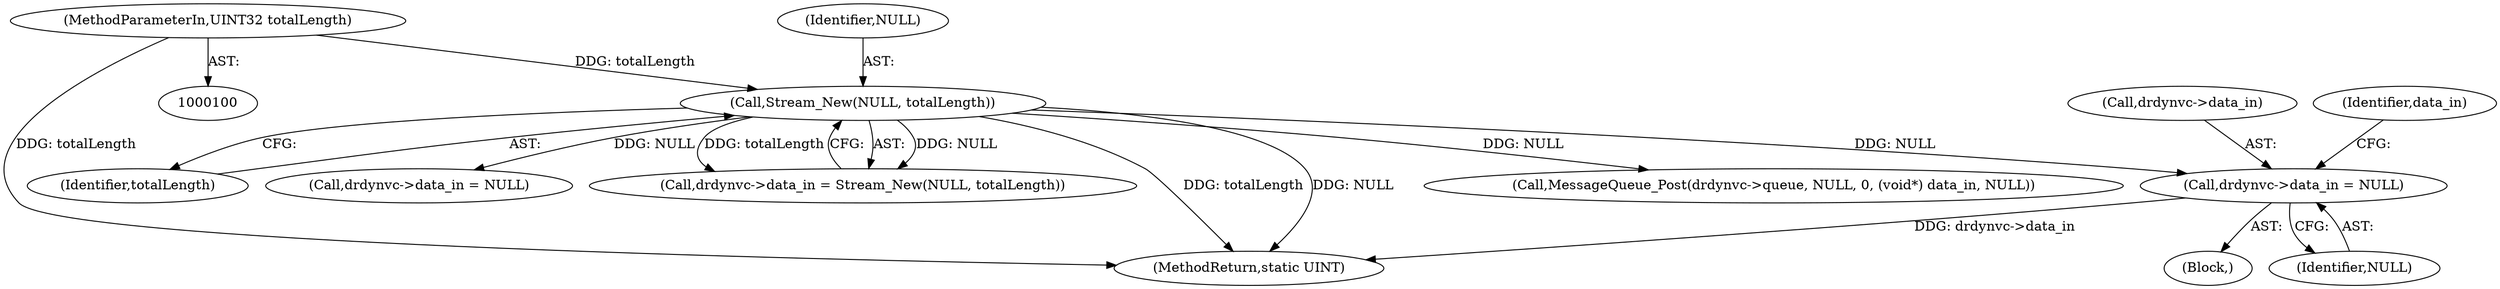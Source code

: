 digraph "0_FreeRDP_baee520e3dd9be6511c45a14c5f5e77784de1471_5@pointer" {
"1000206" [label="(Call,drdynvc->data_in = NULL)"];
"1000137" [label="(Call,Stream_New(NULL, totalLength))"];
"1000104" [label="(MethodParameterIn,UINT32 totalLength)"];
"1000207" [label="(Call,drdynvc->data_in)"];
"1000104" [label="(MethodParameterIn,UINT32 totalLength)"];
"1000137" [label="(Call,Stream_New(NULL, totalLength))"];
"1000218" [label="(Call,MessageQueue_Post(drdynvc->queue, NULL, 0, (void*) data_in, NULL))"];
"1000133" [label="(Call,drdynvc->data_in = Stream_New(NULL, totalLength))"];
"1000139" [label="(Identifier,totalLength)"];
"1000138" [label="(Identifier,NULL)"];
"1000175" [label="(Call,drdynvc->data_in = NULL)"];
"1000190" [label="(Block,)"];
"1000239" [label="(MethodReturn,static UINT)"];
"1000210" [label="(Identifier,NULL)"];
"1000212" [label="(Identifier,data_in)"];
"1000206" [label="(Call,drdynvc->data_in = NULL)"];
"1000206" -> "1000190"  [label="AST: "];
"1000206" -> "1000210"  [label="CFG: "];
"1000207" -> "1000206"  [label="AST: "];
"1000210" -> "1000206"  [label="AST: "];
"1000212" -> "1000206"  [label="CFG: "];
"1000206" -> "1000239"  [label="DDG: drdynvc->data_in"];
"1000137" -> "1000206"  [label="DDG: NULL"];
"1000137" -> "1000133"  [label="AST: "];
"1000137" -> "1000139"  [label="CFG: "];
"1000138" -> "1000137"  [label="AST: "];
"1000139" -> "1000137"  [label="AST: "];
"1000133" -> "1000137"  [label="CFG: "];
"1000137" -> "1000239"  [label="DDG: totalLength"];
"1000137" -> "1000239"  [label="DDG: NULL"];
"1000137" -> "1000133"  [label="DDG: NULL"];
"1000137" -> "1000133"  [label="DDG: totalLength"];
"1000104" -> "1000137"  [label="DDG: totalLength"];
"1000137" -> "1000175"  [label="DDG: NULL"];
"1000137" -> "1000218"  [label="DDG: NULL"];
"1000104" -> "1000100"  [label="AST: "];
"1000104" -> "1000239"  [label="DDG: totalLength"];
}
